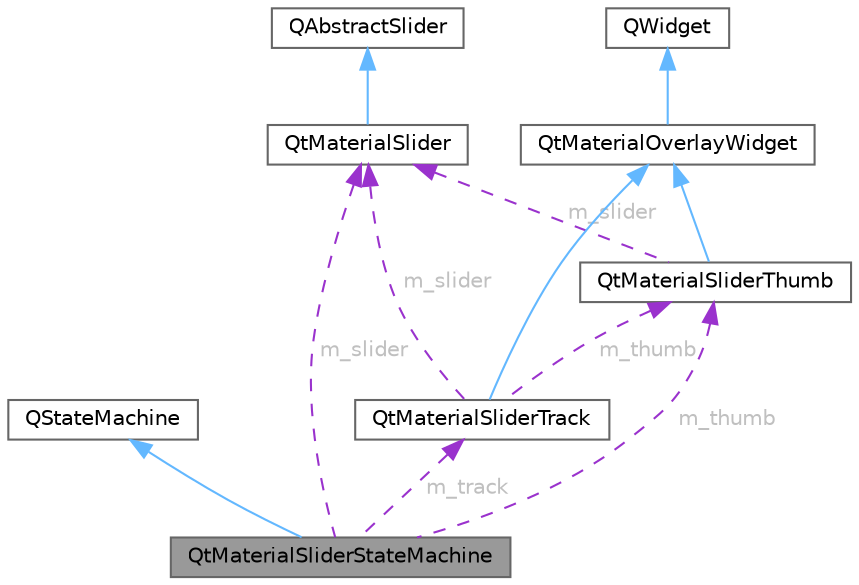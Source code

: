digraph "QtMaterialSliderStateMachine"
{
 // LATEX_PDF_SIZE
  bgcolor="transparent";
  edge [fontname=Helvetica,fontsize=10,labelfontname=Helvetica,labelfontsize=10];
  node [fontname=Helvetica,fontsize=10,shape=box,height=0.2,width=0.4];
  Node1 [id="Node000001",label="QtMaterialSliderStateMachine",height=0.2,width=0.4,color="gray40", fillcolor="grey60", style="filled", fontcolor="black",tooltip="滑块控件的状态机，管理交互状态"];
  Node2 -> Node1 [id="edge1_Node000001_Node000002",dir="back",color="steelblue1",style="solid",tooltip=" "];
  Node2 [id="Node000002",label="QStateMachine",height=0.2,width=0.4,color="gray40", fillcolor="white", style="filled",tooltip=" "];
  Node3 -> Node1 [id="edge2_Node000001_Node000003",dir="back",color="darkorchid3",style="dashed",tooltip=" ",label=" m_slider",fontcolor="grey" ];
  Node3 [id="Node000003",label="QtMaterialSlider",height=0.2,width=0.4,color="gray40", fillcolor="white", style="filled",URL="$class_qt_material_slider.html",tooltip="Material 风格滑块控件"];
  Node4 -> Node3 [id="edge3_Node000003_Node000004",dir="back",color="steelblue1",style="solid",tooltip=" "];
  Node4 [id="Node000004",label="QAbstractSlider",height=0.2,width=0.4,color="gray40", fillcolor="white", style="filled",tooltip=" "];
  Node5 -> Node1 [id="edge4_Node000001_Node000005",dir="back",color="darkorchid3",style="dashed",tooltip=" ",label=" m_thumb",fontcolor="grey" ];
  Node5 [id="Node000005",label="QtMaterialSliderThumb",height=0.2,width=0.4,color="gray40", fillcolor="white", style="filled",URL="$class_qt_material_slider_thumb.html",tooltip="滑块控件的手柄，绘制滑块和光晕"];
  Node6 -> Node5 [id="edge5_Node000005_Node000006",dir="back",color="steelblue1",style="solid",tooltip=" "];
  Node6 [id="Node000006",label="QtMaterialOverlayWidget",height=0.2,width=0.4,color="gray40", fillcolor="white", style="filled",URL="$class_qt_material_overlay_widget.html",tooltip="覆盖层控件类，继承自 QWidget，用于在父窗口上绘制覆盖效果"];
  Node7 -> Node6 [id="edge6_Node000006_Node000007",dir="back",color="steelblue1",style="solid",tooltip=" "];
  Node7 [id="Node000007",label="QWidget",height=0.2,width=0.4,color="gray40", fillcolor="white", style="filled",tooltip=" "];
  Node3 -> Node5 [id="edge7_Node000005_Node000003",dir="back",color="darkorchid3",style="dashed",tooltip=" ",label=" m_slider",fontcolor="grey" ];
  Node8 -> Node1 [id="edge8_Node000001_Node000008",dir="back",color="darkorchid3",style="dashed",tooltip=" ",label=" m_track",fontcolor="grey" ];
  Node8 [id="Node000008",label="QtMaterialSliderTrack",height=0.2,width=0.4,color="gray40", fillcolor="white", style="filled",URL="$class_qt_material_slider_track.html",tooltip="滑块控件的轨道，绘制轨道区域"];
  Node6 -> Node8 [id="edge9_Node000008_Node000006",dir="back",color="steelblue1",style="solid",tooltip=" "];
  Node3 -> Node8 [id="edge10_Node000008_Node000003",dir="back",color="darkorchid3",style="dashed",tooltip=" ",label=" m_slider",fontcolor="grey" ];
  Node5 -> Node8 [id="edge11_Node000008_Node000005",dir="back",color="darkorchid3",style="dashed",tooltip=" ",label=" m_thumb",fontcolor="grey" ];
}
